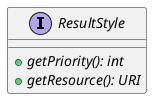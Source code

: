 @startuml

    interface ResultStyle [[ResultStyle.html]] {
        {abstract} +getPriority(): int
        {abstract} +getResource(): URI
    }

@enduml
